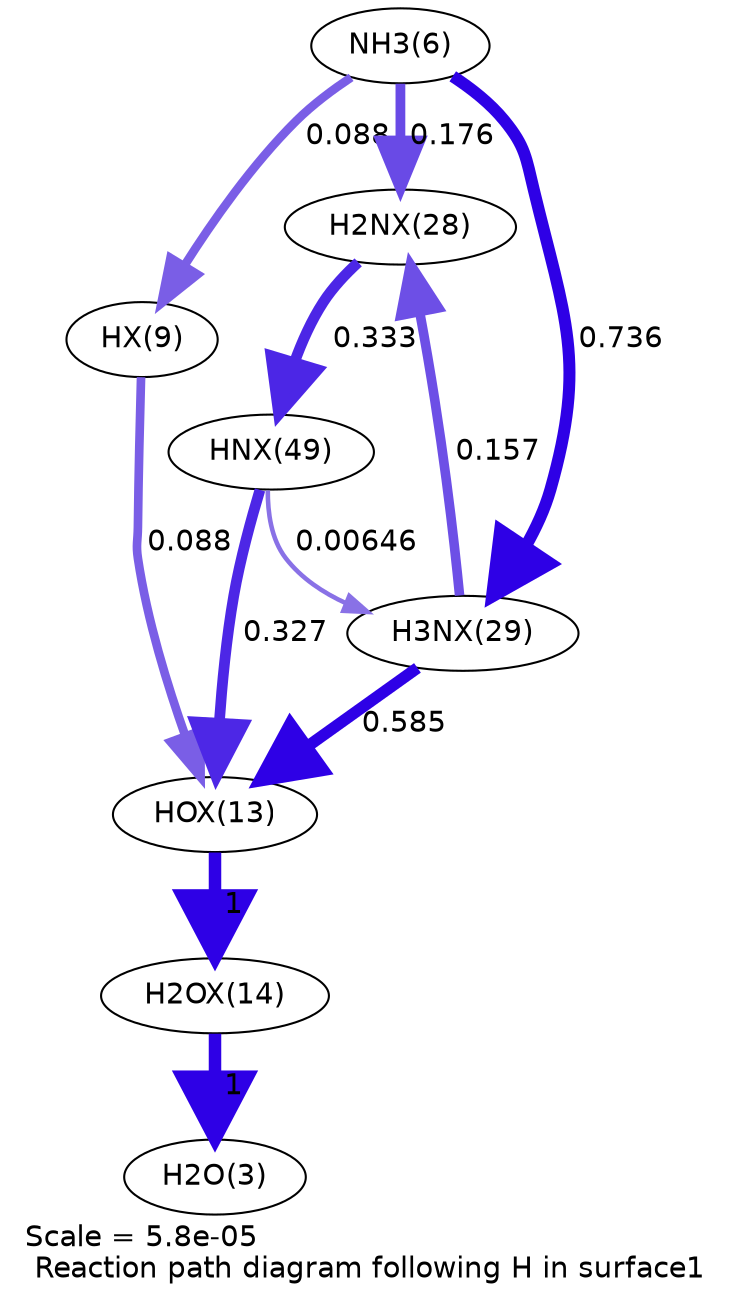 digraph reaction_paths {
center=1;
s7 -> s12[fontname="Helvetica", penwidth=4.17, arrowsize=2.08, color="0.7, 0.588, 0.9"
, label=" 0.088"];
s7 -> s19[fontname="Helvetica", penwidth=4.69, arrowsize=2.34, color="0.7, 0.676, 0.9"
, label=" 0.176"];
s7 -> s20[fontname="Helvetica", penwidth=5.77, arrowsize=2.88, color="0.7, 1.24, 0.9"
, label=" 0.736"];
s12 -> s14[fontname="Helvetica", penwidth=4.17, arrowsize=2.08, color="0.7, 0.588, 0.9"
, label=" 0.088"];
s20 -> s19[fontname="Helvetica", penwidth=4.6, arrowsize=2.3, color="0.7, 0.657, 0.9"
, label=" 0.157"];
s19 -> s22[fontname="Helvetica", penwidth=5.17, arrowsize=2.59, color="0.7, 0.833, 0.9"
, label=" 0.333"];
s22 -> s20[fontname="Helvetica", penwidth=2.19, arrowsize=1.1, color="0.7, 0.506, 0.9"
, label=" 0.00646"];
s20 -> s14[fontname="Helvetica", penwidth=5.6, arrowsize=2.8, color="0.7, 1.09, 0.9"
, label=" 0.585"];
s22 -> s14[fontname="Helvetica", penwidth=5.16, arrowsize=2.58, color="0.7, 0.827, 0.9"
, label=" 0.327"];
s14 -> s15[fontname="Helvetica", penwidth=6, arrowsize=3, color="0.7, 1.5, 0.9"
, label=" 1"];
s15 -> s4[fontname="Helvetica", penwidth=6, arrowsize=3, color="0.7, 1.5, 0.9"
, label=" 1"];
s4 [ fontname="Helvetica", label="H2O(3)"];
s7 [ fontname="Helvetica", label="NH3(6)"];
s12 [ fontname="Helvetica", label="HX(9)"];
s14 [ fontname="Helvetica", label="HOX(13)"];
s15 [ fontname="Helvetica", label="H2OX(14)"];
s19 [ fontname="Helvetica", label="H2NX(28)"];
s20 [ fontname="Helvetica", label="H3NX(29)"];
s22 [ fontname="Helvetica", label="HNX(49)"];
 label = "Scale = 5.8e-05\l Reaction path diagram following H in surface1";
 fontname = "Helvetica";
}
